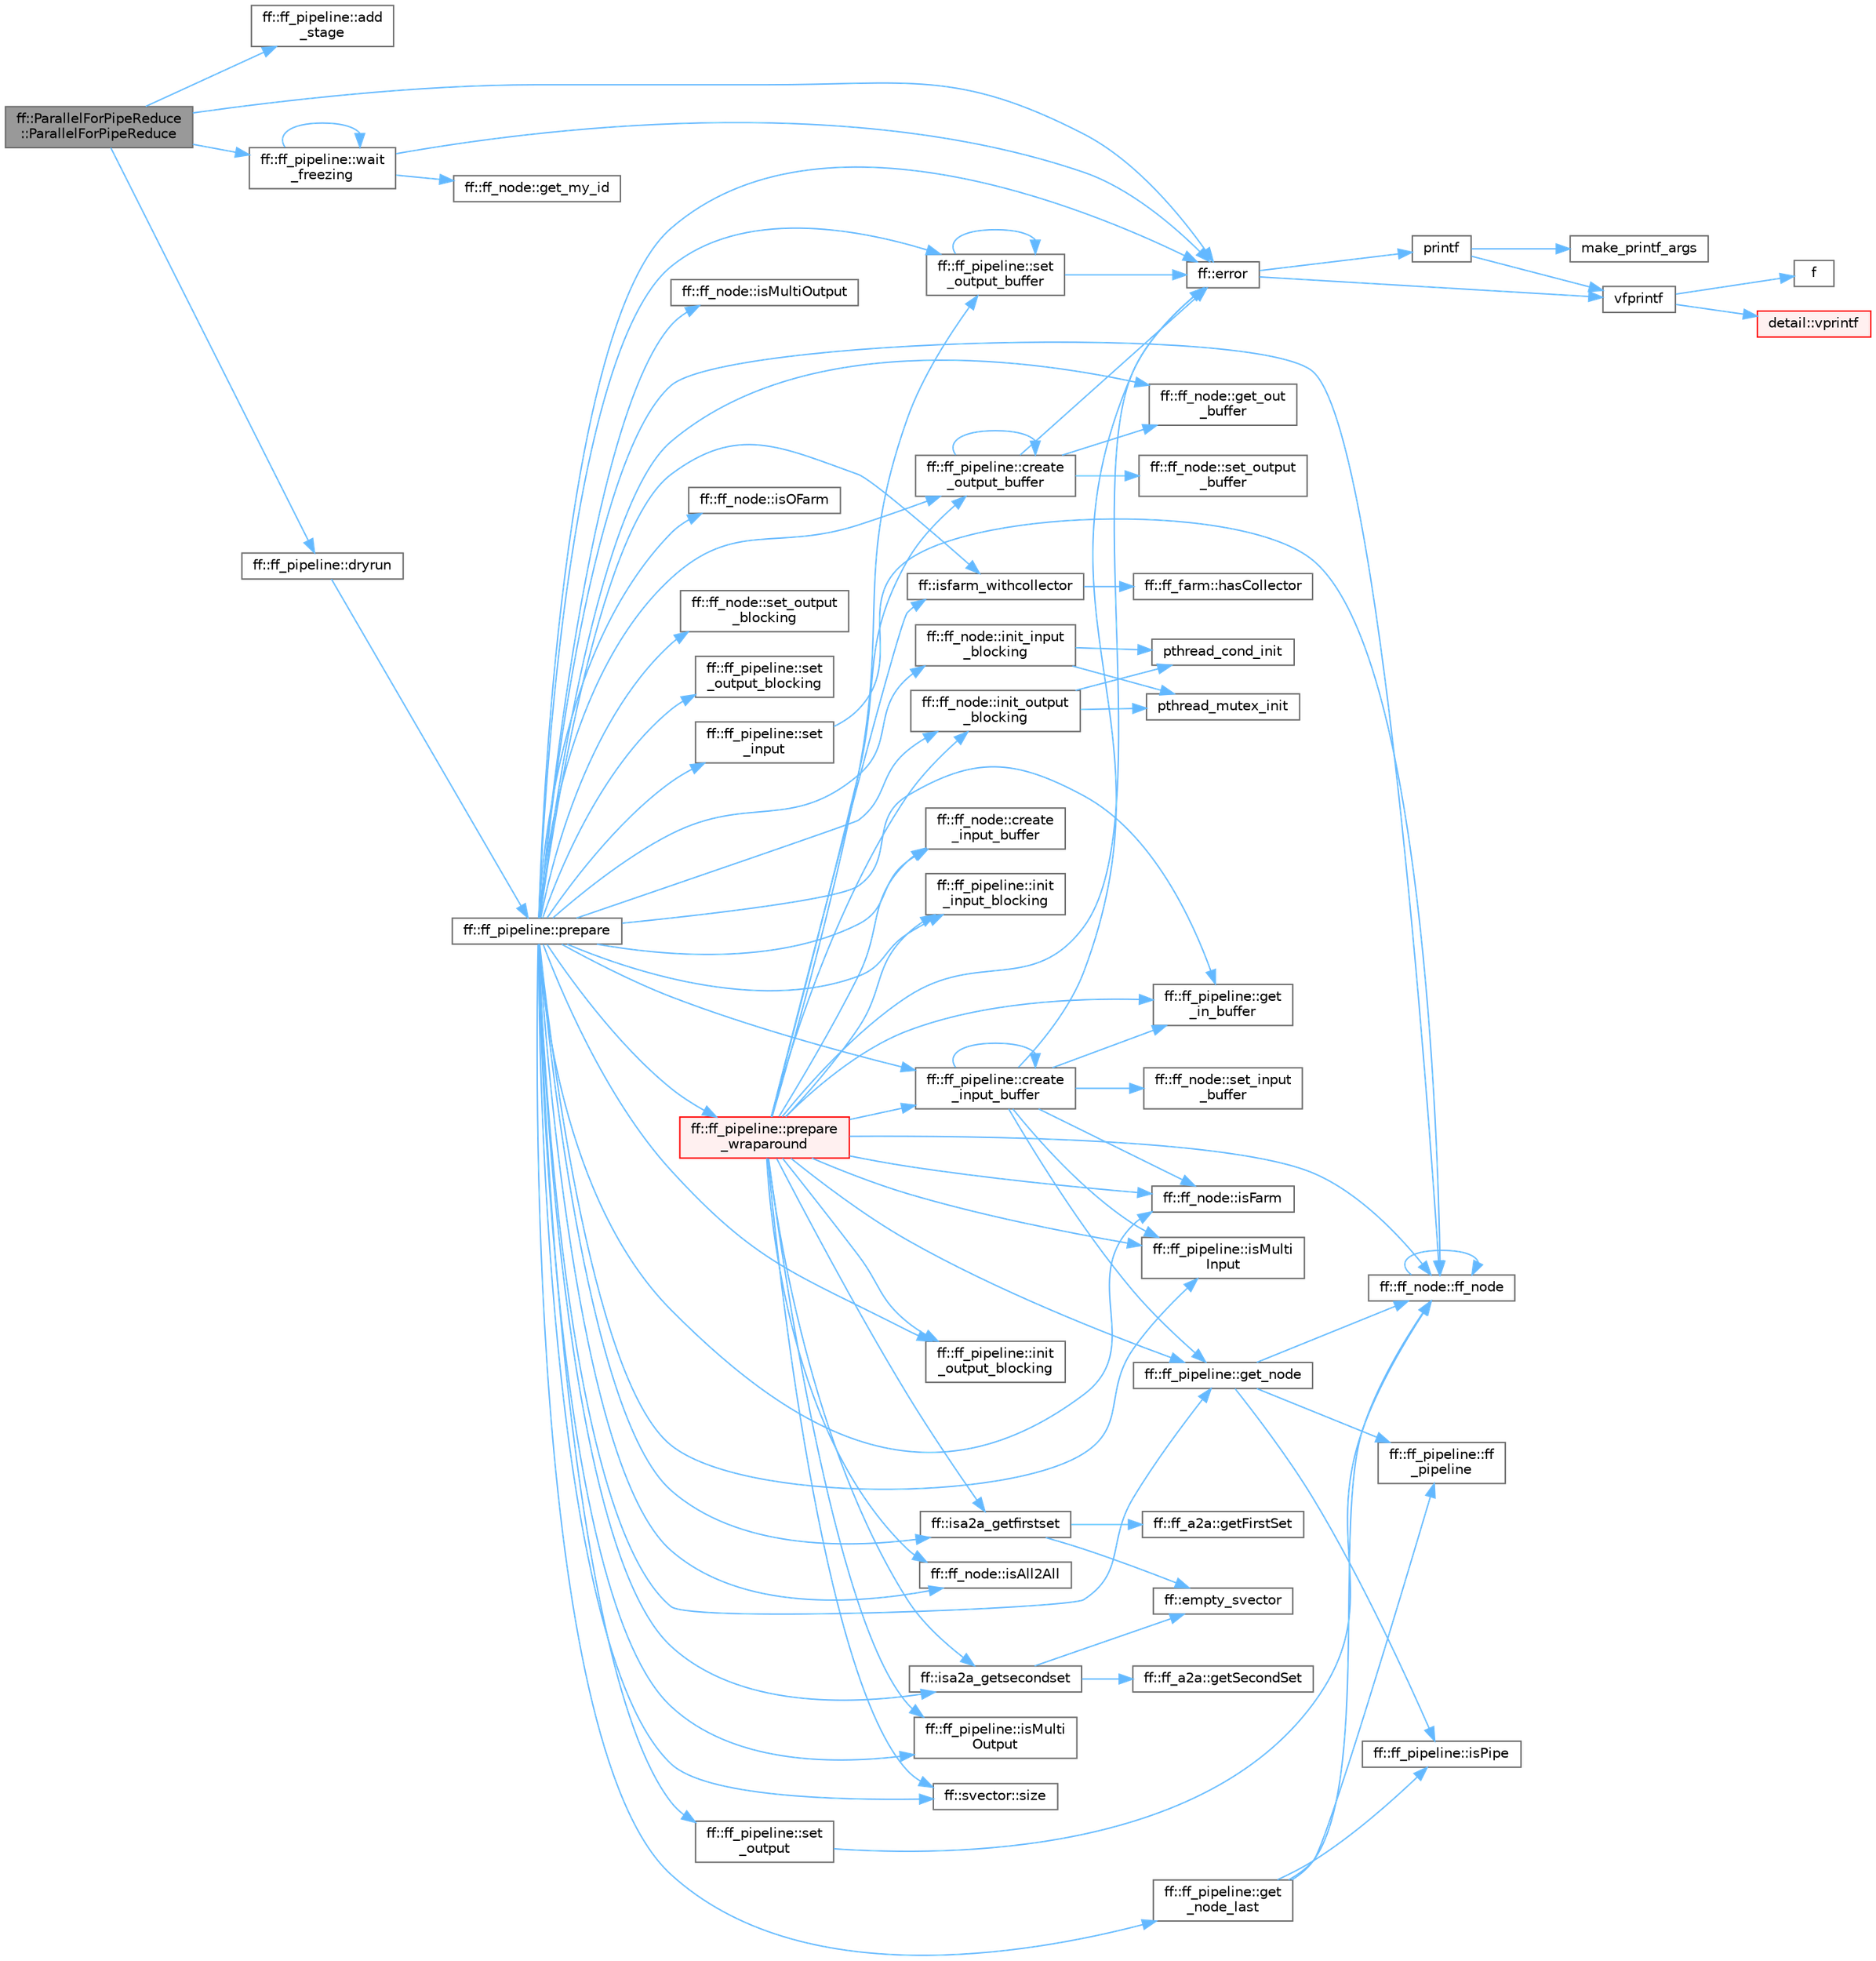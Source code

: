 digraph "ff::ParallelForPipeReduce::ParallelForPipeReduce"
{
 // LATEX_PDF_SIZE
  bgcolor="transparent";
  edge [fontname=Helvetica,fontsize=10,labelfontname=Helvetica,labelfontsize=10];
  node [fontname=Helvetica,fontsize=10,shape=box,height=0.2,width=0.4];
  rankdir="LR";
  Node1 [id="Node000001",label="ff::ParallelForPipeReduce\l::ParallelForPipeReduce",height=0.2,width=0.4,color="gray40", fillcolor="grey60", style="filled", fontcolor="black",tooltip=" "];
  Node1 -> Node2 [id="edge1_Node000001_Node000002",color="steelblue1",style="solid",tooltip=" "];
  Node2 [id="Node000002",label="ff::ff_pipeline::add\l_stage",height=0.2,width=0.4,color="grey40", fillcolor="white", style="filled",URL="$classff_1_1ff__pipeline.html#ab58d4873ed5492773a5dc0b013eaebc5",tooltip="It adds a stage to the pipeline"];
  Node1 -> Node3 [id="edge2_Node000001_Node000003",color="steelblue1",style="solid",tooltip=" "];
  Node3 [id="Node000003",label="ff::ff_pipeline::dryrun",height=0.2,width=0.4,color="grey40", fillcolor="white", style="filled",URL="$classff_1_1ff__pipeline.html#af088dc37328c5fef07653551b36209a0",tooltip=" "];
  Node3 -> Node4 [id="edge3_Node000003_Node000004",color="steelblue1",style="solid",tooltip=" "];
  Node4 [id="Node000004",label="ff::ff_pipeline::prepare",height=0.2,width=0.4,color="grey40", fillcolor="white", style="filled",URL="$classff_1_1ff__pipeline.html#a7dee7dc5a93651c8c945ecaf87471004",tooltip=" "];
  Node4 -> Node5 [id="edge4_Node000004_Node000005",color="steelblue1",style="solid",tooltip=" "];
  Node5 [id="Node000005",label="ff::ff_node::create\l_input_buffer",height=0.2,width=0.4,color="grey40", fillcolor="white", style="filled",URL="$classff_1_1ff__node.html#adfe6c917b93de5635d21a79c8c4181cb",tooltip="Creates the input channel"];
  Node4 -> Node6 [id="edge5_Node000004_Node000006",color="steelblue1",style="solid",tooltip=" "];
  Node6 [id="Node000006",label="ff::ff_pipeline::create\l_input_buffer",height=0.2,width=0.4,color="grey40", fillcolor="white", style="filled",URL="$classff_1_1ff__pipeline.html#ae496e6d4a37f99d9e353cd002e1d91e2",tooltip="Creates the input channel"];
  Node6 -> Node6 [id="edge6_Node000006_Node000006",color="steelblue1",style="solid",tooltip=" "];
  Node6 -> Node7 [id="edge7_Node000006_Node000007",color="steelblue1",style="solid",tooltip=" "];
  Node7 [id="Node000007",label="ff::error",height=0.2,width=0.4,color="grey40", fillcolor="white", style="filled",URL="$namespaceff.html#a27d926d29b55e019eba5b70672301d82",tooltip=" "];
  Node7 -> Node8 [id="edge8_Node000007_Node000008",color="steelblue1",style="solid",tooltip=" "];
  Node8 [id="Node000008",label="printf",height=0.2,width=0.4,color="grey40", fillcolor="white", style="filled",URL="$printf_8h.html#aee3ed3a831f25f07e7be3919fff2203a",tooltip=" "];
  Node8 -> Node9 [id="edge9_Node000008_Node000009",color="steelblue1",style="solid",tooltip=" "];
  Node9 [id="Node000009",label="make_printf_args",height=0.2,width=0.4,color="grey40", fillcolor="white", style="filled",URL="$printf_8h.html#a27dcc0efcda04388971dbea3c875f122",tooltip=" "];
  Node8 -> Node10 [id="edge10_Node000008_Node000010",color="steelblue1",style="solid",tooltip=" "];
  Node10 [id="Node000010",label="vfprintf",height=0.2,width=0.4,color="grey40", fillcolor="white", style="filled",URL="$printf_8h.html#abb30aad964fc771fb52cf3ad88649df2",tooltip=" "];
  Node10 -> Node11 [id="edge11_Node000010_Node000011",color="steelblue1",style="solid",tooltip=" "];
  Node11 [id="Node000011",label="f",height=0.2,width=0.4,color="grey40", fillcolor="white", style="filled",URL="$cxx11__tensor__map_8cpp.html#a7f507fea02198f6cb81c86640c7b1a4e",tooltip=" "];
  Node10 -> Node12 [id="edge12_Node000010_Node000012",color="steelblue1",style="solid",tooltip=" "];
  Node12 [id="Node000012",label="detail::vprintf",height=0.2,width=0.4,color="red", fillcolor="#FFF0F0", style="filled",URL="$namespacedetail.html#a1c8c2218e4c822aa8f743fb9c573717f",tooltip=" "];
  Node7 -> Node10 [id="edge13_Node000007_Node000010",color="steelblue1",style="solid",tooltip=" "];
  Node6 -> Node39 [id="edge14_Node000006_Node000039",color="steelblue1",style="solid",tooltip=" "];
  Node39 [id="Node000039",label="ff::ff_pipeline::get\l_in_buffer",height=0.2,width=0.4,color="grey40", fillcolor="white", style="filled",URL="$classff_1_1ff__pipeline.html#a8ad25ed4cc47cb7cfe602546e29dfa09",tooltip="Gets input channel"];
  Node6 -> Node40 [id="edge15_Node000006_Node000040",color="steelblue1",style="solid",tooltip=" "];
  Node40 [id="Node000040",label="ff::ff_pipeline::get_node",height=0.2,width=0.4,color="grey40", fillcolor="white", style="filled",URL="$classff_1_1ff__pipeline.html#aeb7333c888ddf66d2db7eafa116a078e",tooltip="returns the stage i of the pipeline. If the stage is a pipeline the function is called recursively ex..."];
  Node40 -> Node41 [id="edge16_Node000040_Node000041",color="steelblue1",style="solid",tooltip=" "];
  Node41 [id="Node000041",label="ff::ff_node::ff_node",height=0.2,width=0.4,color="grey40", fillcolor="white", style="filled",URL="$classff_1_1ff__node.html#a53ab8b2244539766bdea3eb65cb04f9b",tooltip=" "];
  Node41 -> Node41 [id="edge17_Node000041_Node000041",color="steelblue1",style="solid",tooltip=" "];
  Node40 -> Node42 [id="edge18_Node000040_Node000042",color="steelblue1",style="solid",tooltip=" "];
  Node42 [id="Node000042",label="ff::ff_pipeline::ff\l_pipeline",height=0.2,width=0.4,color="grey40", fillcolor="white", style="filled",URL="$classff_1_1ff__pipeline.html#a05e2c125dd1007c027b0713281b2d07f",tooltip="Constructor"];
  Node40 -> Node43 [id="edge19_Node000040_Node000043",color="steelblue1",style="solid",tooltip=" "];
  Node43 [id="Node000043",label="ff::ff_pipeline::isPipe",height=0.2,width=0.4,color="grey40", fillcolor="white", style="filled",URL="$classff_1_1ff__pipeline.html#ab2d6f1a4b4a772be29fbab36bb185b8a",tooltip=" "];
  Node6 -> Node44 [id="edge20_Node000006_Node000044",color="steelblue1",style="solid",tooltip=" "];
  Node44 [id="Node000044",label="ff::ff_node::isFarm",height=0.2,width=0.4,color="grey40", fillcolor="white", style="filled",URL="$classff_1_1ff__node.html#a2af2bb6ee5bffb4bb5074b4c46ededed",tooltip=" "];
  Node6 -> Node45 [id="edge21_Node000006_Node000045",color="steelblue1",style="solid",tooltip=" "];
  Node45 [id="Node000045",label="ff::ff_pipeline::isMulti\lInput",height=0.2,width=0.4,color="grey40", fillcolor="white", style="filled",URL="$classff_1_1ff__pipeline.html#a0a5c5eb3fcfbde247056cb01942792a1",tooltip=" "];
  Node6 -> Node46 [id="edge22_Node000006_Node000046",color="steelblue1",style="solid",tooltip=" "];
  Node46 [id="Node000046",label="ff::ff_node::set_input\l_buffer",height=0.2,width=0.4,color="grey40", fillcolor="white", style="filled",URL="$classff_1_1ff__node.html#a561a7e071f3721de62e465f41384c933",tooltip="Assign the input channelname to a channel"];
  Node4 -> Node47 [id="edge23_Node000004_Node000047",color="steelblue1",style="solid",tooltip=" "];
  Node47 [id="Node000047",label="ff::ff_pipeline::create\l_output_buffer",height=0.2,width=0.4,color="grey40", fillcolor="white", style="filled",URL="$classff_1_1ff__pipeline.html#a980a68d0c26481c45b7c95ebe1135c3d",tooltip="Creates the output channel"];
  Node47 -> Node47 [id="edge24_Node000047_Node000047",color="steelblue1",style="solid",tooltip=" "];
  Node47 -> Node7 [id="edge25_Node000047_Node000007",color="steelblue1",style="solid",tooltip=" "];
  Node47 -> Node48 [id="edge26_Node000047_Node000048",color="steelblue1",style="solid",tooltip=" "];
  Node48 [id="Node000048",label="ff::ff_node::get_out\l_buffer",height=0.2,width=0.4,color="grey40", fillcolor="white", style="filled",URL="$classff_1_1ff__node.html#a334096bd901d8b6c2ae2d73877846ff0",tooltip="Gets pointer to the output channel"];
  Node47 -> Node49 [id="edge27_Node000047_Node000049",color="steelblue1",style="solid",tooltip=" "];
  Node49 [id="Node000049",label="ff::ff_node::set_output\l_buffer",height=0.2,width=0.4,color="grey40", fillcolor="white", style="filled",URL="$classff_1_1ff__node.html#afb1c0ca383122fb4105b32f1a7702ee3",tooltip="Assign the output channelname to a channel"];
  Node4 -> Node7 [id="edge28_Node000004_Node000007",color="steelblue1",style="solid",tooltip=" "];
  Node4 -> Node41 [id="edge29_Node000004_Node000041",color="steelblue1",style="solid",tooltip=" "];
  Node4 -> Node39 [id="edge30_Node000004_Node000039",color="steelblue1",style="solid",tooltip=" "];
  Node4 -> Node40 [id="edge31_Node000004_Node000040",color="steelblue1",style="solid",tooltip=" "];
  Node4 -> Node50 [id="edge32_Node000004_Node000050",color="steelblue1",style="solid",tooltip=" "];
  Node50 [id="Node000050",label="ff::ff_pipeline::get\l_node_last",height=0.2,width=0.4,color="grey40", fillcolor="white", style="filled",URL="$classff_1_1ff__pipeline.html#a909274bdd813e5a8c7c99a40444dc3b5",tooltip="returns the stage i of the pipeline. If the stage is a pipeline the function is called recursively ex..."];
  Node50 -> Node41 [id="edge33_Node000050_Node000041",color="steelblue1",style="solid",tooltip=" "];
  Node50 -> Node42 [id="edge34_Node000050_Node000042",color="steelblue1",style="solid",tooltip=" "];
  Node50 -> Node43 [id="edge35_Node000050_Node000043",color="steelblue1",style="solid",tooltip=" "];
  Node4 -> Node48 [id="edge36_Node000004_Node000048",color="steelblue1",style="solid",tooltip=" "];
  Node4 -> Node51 [id="edge37_Node000004_Node000051",color="steelblue1",style="solid",tooltip=" "];
  Node51 [id="Node000051",label="ff::ff_node::init_input\l_blocking",height=0.2,width=0.4,color="grey40", fillcolor="white", style="filled",URL="$classff_1_1ff__node.html#aab934f40b0c6129cc45d95fb085f8024",tooltip=" "];
  Node51 -> Node52 [id="edge38_Node000051_Node000052",color="steelblue1",style="solid",tooltip=" "];
  Node52 [id="Node000052",label="pthread_cond_init",height=0.2,width=0.4,color="grey40", fillcolor="white", style="filled",URL="$pthread__minport__windows_8h.html#a71bdb8a20eb782047e084c27fcf7aa65",tooltip=" "];
  Node51 -> Node53 [id="edge39_Node000051_Node000053",color="steelblue1",style="solid",tooltip=" "];
  Node53 [id="Node000053",label="pthread_mutex_init",height=0.2,width=0.4,color="grey40", fillcolor="white", style="filled",URL="$pthread__minport__windows_8h.html#a06769b1c0f650377fed34ef94ac2a01c",tooltip=" "];
  Node4 -> Node54 [id="edge40_Node000004_Node000054",color="steelblue1",style="solid",tooltip=" "];
  Node54 [id="Node000054",label="ff::ff_pipeline::init\l_input_blocking",height=0.2,width=0.4,color="grey40", fillcolor="white", style="filled",URL="$classff_1_1ff__pipeline.html#a4a82baf1adeb740cbaf8bdd0d31b815a",tooltip=" "];
  Node4 -> Node55 [id="edge41_Node000004_Node000055",color="steelblue1",style="solid",tooltip=" "];
  Node55 [id="Node000055",label="ff::ff_node::init_output\l_blocking",height=0.2,width=0.4,color="grey40", fillcolor="white", style="filled",URL="$classff_1_1ff__node.html#a2d686a96eb183cf5b8fc2969b12e0a09",tooltip=" "];
  Node55 -> Node52 [id="edge42_Node000055_Node000052",color="steelblue1",style="solid",tooltip=" "];
  Node55 -> Node53 [id="edge43_Node000055_Node000053",color="steelblue1",style="solid",tooltip=" "];
  Node4 -> Node56 [id="edge44_Node000004_Node000056",color="steelblue1",style="solid",tooltip=" "];
  Node56 [id="Node000056",label="ff::ff_pipeline::init\l_output_blocking",height=0.2,width=0.4,color="grey40", fillcolor="white", style="filled",URL="$classff_1_1ff__pipeline.html#a233cce4fc178c48241055684359724ca",tooltip=" "];
  Node4 -> Node57 [id="edge45_Node000004_Node000057",color="steelblue1",style="solid",tooltip=" "];
  Node57 [id="Node000057",label="ff::isa2a_getfirstset",height=0.2,width=0.4,color="grey40", fillcolor="white", style="filled",URL="$namespaceff.html#a747c4da6882cc1bbc43d1af22e365a22",tooltip=" "];
  Node57 -> Node58 [id="edge46_Node000057_Node000058",color="steelblue1",style="solid",tooltip=" "];
  Node58 [id="Node000058",label="ff::empty_svector",height=0.2,width=0.4,color="grey40", fillcolor="white", style="filled",URL="$namespaceff.html#a99b00b8d54d3bbd8810216a4651c06af",tooltip=" "];
  Node57 -> Node59 [id="edge47_Node000057_Node000059",color="steelblue1",style="solid",tooltip=" "];
  Node59 [id="Node000059",label="ff::ff_a2a::getFirstSet",height=0.2,width=0.4,color="grey40", fillcolor="white", style="filled",URL="$classff_1_1ff__a2a.html#aab5b0ed53d04a6ae56fcc801f7f7ce7c",tooltip=" "];
  Node4 -> Node60 [id="edge48_Node000004_Node000060",color="steelblue1",style="solid",tooltip=" "];
  Node60 [id="Node000060",label="ff::isa2a_getsecondset",height=0.2,width=0.4,color="grey40", fillcolor="white", style="filled",URL="$namespaceff.html#aec0ddc2ecc8a9818a654219c8ec6b07e",tooltip=" "];
  Node60 -> Node58 [id="edge49_Node000060_Node000058",color="steelblue1",style="solid",tooltip=" "];
  Node60 -> Node61 [id="edge50_Node000060_Node000061",color="steelblue1",style="solid",tooltip=" "];
  Node61 [id="Node000061",label="ff::ff_a2a::getSecondSet",height=0.2,width=0.4,color="grey40", fillcolor="white", style="filled",URL="$classff_1_1ff__a2a.html#a15e634b23e08ae53f1d5296cae30fb9d",tooltip=" "];
  Node4 -> Node62 [id="edge51_Node000004_Node000062",color="steelblue1",style="solid",tooltip=" "];
  Node62 [id="Node000062",label="ff::ff_node::isAll2All",height=0.2,width=0.4,color="grey40", fillcolor="white", style="filled",URL="$classff_1_1ff__node.html#ac8e132cbcab68af6a4ca13bbcccd62f3",tooltip=" "];
  Node4 -> Node44 [id="edge52_Node000004_Node000044",color="steelblue1",style="solid",tooltip=" "];
  Node4 -> Node63 [id="edge53_Node000004_Node000063",color="steelblue1",style="solid",tooltip=" "];
  Node63 [id="Node000063",label="ff::isfarm_withcollector",height=0.2,width=0.4,color="grey40", fillcolor="white", style="filled",URL="$namespaceff.html#a4f5e1506df6e9ac92671df077f5d211b",tooltip=" "];
  Node63 -> Node64 [id="edge54_Node000063_Node000064",color="steelblue1",style="solid",tooltip=" "];
  Node64 [id="Node000064",label="ff::ff_farm::hasCollector",height=0.2,width=0.4,color="grey40", fillcolor="white", style="filled",URL="$classff_1_1ff__farm.html#a5c5dc54cb6a91caacf2d316f5c3a19ad",tooltip=" "];
  Node4 -> Node45 [id="edge55_Node000004_Node000045",color="steelblue1",style="solid",tooltip=" "];
  Node4 -> Node65 [id="edge56_Node000004_Node000065",color="steelblue1",style="solid",tooltip=" "];
  Node65 [id="Node000065",label="ff::ff_node::isMultiOutput",height=0.2,width=0.4,color="grey40", fillcolor="white", style="filled",URL="$classff_1_1ff__node.html#adfb7746174f6744ae019cf494ca2b8a5",tooltip=" "];
  Node4 -> Node66 [id="edge57_Node000004_Node000066",color="steelblue1",style="solid",tooltip=" "];
  Node66 [id="Node000066",label="ff::ff_pipeline::isMulti\lOutput",height=0.2,width=0.4,color="grey40", fillcolor="white", style="filled",URL="$classff_1_1ff__pipeline.html#a99d73c08555f9b801d903a206c13299e",tooltip=" "];
  Node4 -> Node67 [id="edge58_Node000004_Node000067",color="steelblue1",style="solid",tooltip=" "];
  Node67 [id="Node000067",label="ff::ff_node::isOFarm",height=0.2,width=0.4,color="grey40", fillcolor="white", style="filled",URL="$classff_1_1ff__node.html#a0e0ec9da95b11c7d9a5ce874870cf9df",tooltip=" "];
  Node4 -> Node68 [id="edge59_Node000004_Node000068",color="steelblue1",style="solid",tooltip=" "];
  Node68 [id="Node000068",label="ff::ff_pipeline::prepare\l_wraparound",height=0.2,width=0.4,color="red", fillcolor="#FFF0F0", style="filled",URL="$classff_1_1ff__pipeline.html#a764b924d34cd792ebf61f46ac1dde6fa",tooltip=" "];
  Node68 -> Node5 [id="edge60_Node000068_Node000005",color="steelblue1",style="solid",tooltip=" "];
  Node68 -> Node6 [id="edge61_Node000068_Node000006",color="steelblue1",style="solid",tooltip=" "];
  Node68 -> Node47 [id="edge62_Node000068_Node000047",color="steelblue1",style="solid",tooltip=" "];
  Node68 -> Node7 [id="edge63_Node000068_Node000007",color="steelblue1",style="solid",tooltip=" "];
  Node68 -> Node41 [id="edge64_Node000068_Node000041",color="steelblue1",style="solid",tooltip=" "];
  Node68 -> Node39 [id="edge65_Node000068_Node000039",color="steelblue1",style="solid",tooltip=" "];
  Node68 -> Node40 [id="edge66_Node000068_Node000040",color="steelblue1",style="solid",tooltip=" "];
  Node68 -> Node54 [id="edge67_Node000068_Node000054",color="steelblue1",style="solid",tooltip=" "];
  Node68 -> Node55 [id="edge68_Node000068_Node000055",color="steelblue1",style="solid",tooltip=" "];
  Node68 -> Node56 [id="edge69_Node000068_Node000056",color="steelblue1",style="solid",tooltip=" "];
  Node68 -> Node57 [id="edge70_Node000068_Node000057",color="steelblue1",style="solid",tooltip=" "];
  Node68 -> Node60 [id="edge71_Node000068_Node000060",color="steelblue1",style="solid",tooltip=" "];
  Node68 -> Node62 [id="edge72_Node000068_Node000062",color="steelblue1",style="solid",tooltip=" "];
  Node68 -> Node44 [id="edge73_Node000068_Node000044",color="steelblue1",style="solid",tooltip=" "];
  Node68 -> Node63 [id="edge74_Node000068_Node000063",color="steelblue1",style="solid",tooltip=" "];
  Node68 -> Node45 [id="edge75_Node000068_Node000045",color="steelblue1",style="solid",tooltip=" "];
  Node68 -> Node66 [id="edge76_Node000068_Node000066",color="steelblue1",style="solid",tooltip=" "];
  Node68 -> Node74 [id="edge77_Node000068_Node000074",color="steelblue1",style="solid",tooltip=" "];
  Node74 [id="Node000074",label="ff::ff_pipeline::set\l_output_buffer",height=0.2,width=0.4,color="grey40", fillcolor="white", style="filled",URL="$classff_1_1ff__pipeline.html#abcb03291873c6b2ad78e24dfb5e2e4d4",tooltip="Assign the output channelname to a channel"];
  Node74 -> Node7 [id="edge78_Node000074_Node000007",color="steelblue1",style="solid",tooltip=" "];
  Node74 -> Node74 [id="edge79_Node000074_Node000074",color="steelblue1",style="solid",tooltip=" "];
  Node68 -> Node75 [id="edge80_Node000068_Node000075",color="steelblue1",style="solid",tooltip=" "];
  Node75 [id="Node000075",label="ff::svector::size",height=0.2,width=0.4,color="grey40", fillcolor="white", style="filled",URL="$classff_1_1svector.html#a29125256281f793b0808ecfae6ea68ec",tooltip=" "];
  Node4 -> Node76 [id="edge81_Node000004_Node000076",color="steelblue1",style="solid",tooltip=" "];
  Node76 [id="Node000076",label="ff::ff_pipeline::set\l_input",height=0.2,width=0.4,color="grey40", fillcolor="white", style="filled",URL="$classff_1_1ff__pipeline.html#a6bb3fb0e465838274a95d922b06ac5bb",tooltip=" "];
  Node76 -> Node41 [id="edge82_Node000076_Node000041",color="steelblue1",style="solid",tooltip=" "];
  Node4 -> Node77 [id="edge83_Node000004_Node000077",color="steelblue1",style="solid",tooltip=" "];
  Node77 [id="Node000077",label="ff::ff_pipeline::set\l_output",height=0.2,width=0.4,color="grey40", fillcolor="white", style="filled",URL="$classff_1_1ff__pipeline.html#a2f84e81a9e72df3bfe317b1244c9d25f",tooltip=" "];
  Node77 -> Node41 [id="edge84_Node000077_Node000041",color="steelblue1",style="solid",tooltip=" "];
  Node4 -> Node78 [id="edge85_Node000004_Node000078",color="steelblue1",style="solid",tooltip=" "];
  Node78 [id="Node000078",label="ff::ff_node::set_output\l_blocking",height=0.2,width=0.4,color="grey40", fillcolor="white", style="filled",URL="$classff_1_1ff__node.html#a84ae02b065e080db75da2c63183e2865",tooltip=" "];
  Node4 -> Node79 [id="edge86_Node000004_Node000079",color="steelblue1",style="solid",tooltip=" "];
  Node79 [id="Node000079",label="ff::ff_pipeline::set\l_output_blocking",height=0.2,width=0.4,color="grey40", fillcolor="white", style="filled",URL="$classff_1_1ff__pipeline.html#a7dc31fc3023aff9de72d6d86bb70b11a",tooltip=" "];
  Node4 -> Node74 [id="edge87_Node000004_Node000074",color="steelblue1",style="solid",tooltip=" "];
  Node4 -> Node75 [id="edge88_Node000004_Node000075",color="steelblue1",style="solid",tooltip=" "];
  Node1 -> Node7 [id="edge89_Node000001_Node000007",color="steelblue1",style="solid",tooltip=" "];
  Node1 -> Node80 [id="edge90_Node000001_Node000080",color="steelblue1",style="solid",tooltip=" "];
  Node80 [id="Node000080",label="ff::ff_pipeline::wait\l_freezing",height=0.2,width=0.4,color="grey40", fillcolor="white", style="filled",URL="$classff_1_1ff__pipeline.html#a1a176d9106e7dd2788c74816164d4992",tooltip="wait for pipeline to complete and suspend (all stages received EOS)"];
  Node80 -> Node7 [id="edge91_Node000080_Node000007",color="steelblue1",style="solid",tooltip=" "];
  Node80 -> Node81 [id="edge92_Node000080_Node000081",color="steelblue1",style="solid",tooltip=" "];
  Node81 [id="Node000081",label="ff::ff_node::get_my_id",height=0.2,width=0.4,color="grey40", fillcolor="white", style="filled",URL="$classff_1_1ff__node.html#a32d30503e0a33406841d77bc1f4dc2e2",tooltip="Returns the identifier of the node (not unique)"];
  Node80 -> Node80 [id="edge93_Node000080_Node000080",color="steelblue1",style="solid",tooltip=" "];
}
